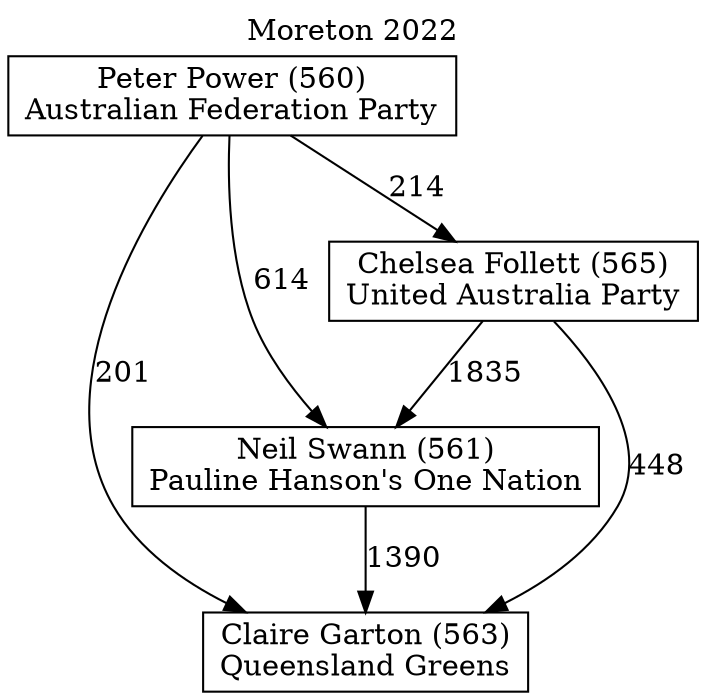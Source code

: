 // House preference flow
digraph "Claire Garton (563)_Moreton_2022" {
	graph [label="Moreton 2022" labelloc=t mclimit=10]
	node [shape=box]
	"Claire Garton (563)" [label="Claire Garton (563)
Queensland Greens"]
	"Peter Power (560)" [label="Peter Power (560)
Australian Federation Party"]
	"Neil Swann (561)" [label="Neil Swann (561)
Pauline Hanson's One Nation"]
	"Chelsea Follett (565)" [label="Chelsea Follett (565)
United Australia Party"]
	"Neil Swann (561)" -> "Claire Garton (563)" [label=1390]
	"Peter Power (560)" -> "Neil Swann (561)" [label=614]
	"Chelsea Follett (565)" -> "Neil Swann (561)" [label=1835]
	"Peter Power (560)" -> "Claire Garton (563)" [label=201]
	"Chelsea Follett (565)" -> "Claire Garton (563)" [label=448]
	"Peter Power (560)" -> "Chelsea Follett (565)" [label=214]
}
